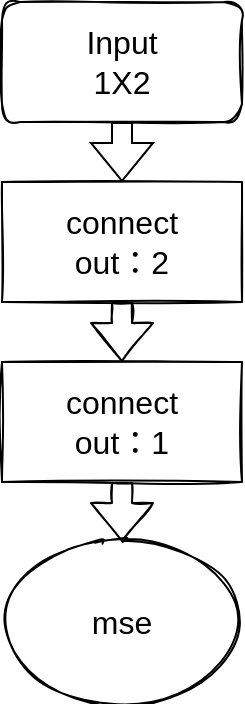 <mxfile version="15.8.7" type="device"><diagram id="odzjf21IFYMwAI_0nnPG" name="第 1 页"><mxGraphModel dx="1102" dy="1025" grid="1" gridSize="10" guides="1" tooltips="1" connect="1" arrows="1" fold="1" page="1" pageScale="1" pageWidth="827" pageHeight="1169" math="0" shadow="0"><root><mxCell id="0"/><mxCell id="1" parent="0"/><mxCell id="mLZYHeZX8oEr7XSxI7M4-2" value="&lt;font style=&quot;font-size: 16px&quot;&gt;Input&lt;br&gt;1X2&lt;/font&gt;" style="rounded=1;whiteSpace=wrap;html=1;sketch=1;" vertex="1" parent="1"><mxGeometry x="320" y="320" width="120" height="60" as="geometry"/></mxCell><mxCell id="mLZYHeZX8oEr7XSxI7M4-3" value="&lt;font style=&quot;font-size: 16px&quot;&gt;connect&lt;br&gt;out：2&lt;/font&gt;" style="rounded=0;whiteSpace=wrap;html=1;sketch=1;" vertex="1" parent="1"><mxGeometry x="320" y="410" width="120" height="60" as="geometry"/></mxCell><mxCell id="mLZYHeZX8oEr7XSxI7M4-4" value="&lt;font style=&quot;font-size: 16px&quot;&gt;connect&lt;br&gt;out：1&lt;/font&gt;" style="rounded=0;whiteSpace=wrap;html=1;sketch=1;" vertex="1" parent="1"><mxGeometry x="320" y="500" width="120" height="60" as="geometry"/></mxCell><mxCell id="mLZYHeZX8oEr7XSxI7M4-5" value="&lt;font style=&quot;font-size: 16px&quot;&gt;mse&lt;/font&gt;" style="ellipse;whiteSpace=wrap;html=1;sketch=1;" vertex="1" parent="1"><mxGeometry x="320" y="590" width="120" height="80" as="geometry"/></mxCell><mxCell id="mLZYHeZX8oEr7XSxI7M4-6" value="" style="shape=flexArrow;endArrow=classic;html=1;rounded=0;fontSize=16;exitX=0.5;exitY=1;exitDx=0;exitDy=0;" edge="1" parent="1" source="mLZYHeZX8oEr7XSxI7M4-2" target="mLZYHeZX8oEr7XSxI7M4-3"><mxGeometry width="50" height="50" relative="1" as="geometry"><mxPoint x="530" y="410" as="sourcePoint"/><mxPoint x="580" y="360" as="targetPoint"/></mxGeometry></mxCell><mxCell id="mLZYHeZX8oEr7XSxI7M4-7" value="" style="shape=flexArrow;endArrow=classic;html=1;rounded=0;sketch=1;fontSize=16;exitX=0.5;exitY=1;exitDx=0;exitDy=0;entryX=0.5;entryY=0;entryDx=0;entryDy=0;" edge="1" parent="1" source="mLZYHeZX8oEr7XSxI7M4-3" target="mLZYHeZX8oEr7XSxI7M4-4"><mxGeometry width="50" height="50" relative="1" as="geometry"><mxPoint x="390" y="610" as="sourcePoint"/><mxPoint x="580" y="570" as="targetPoint"/></mxGeometry></mxCell><mxCell id="mLZYHeZX8oEr7XSxI7M4-8" value="" style="shape=flexArrow;endArrow=classic;html=1;rounded=0;sketch=1;fontSize=16;exitX=0.5;exitY=1;exitDx=0;exitDy=0;entryX=0.5;entryY=0;entryDx=0;entryDy=0;" edge="1" parent="1" source="mLZYHeZX8oEr7XSxI7M4-4" target="mLZYHeZX8oEr7XSxI7M4-5"><mxGeometry width="50" height="50" relative="1" as="geometry"><mxPoint x="390" y="610" as="sourcePoint"/><mxPoint x="440" y="560" as="targetPoint"/></mxGeometry></mxCell></root></mxGraphModel></diagram></mxfile>